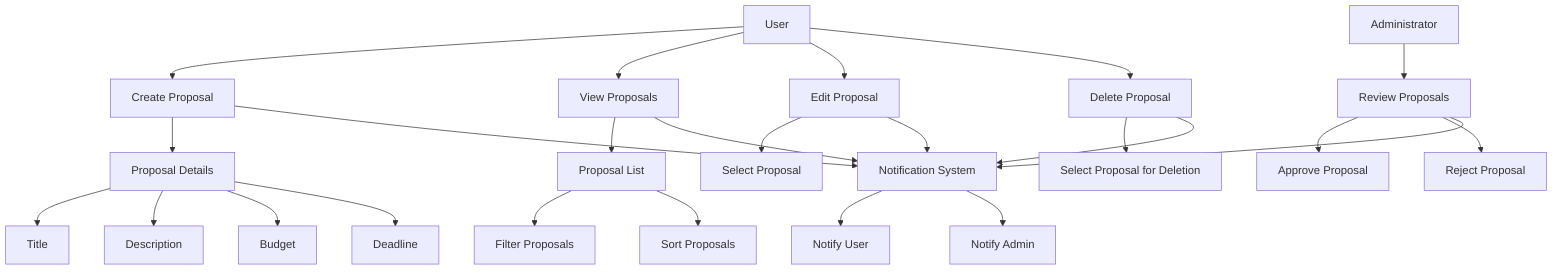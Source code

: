 graph TD
    A[User] --> B[Create Proposal]
    A --> C[View Proposals]
    A --> D[Edit Proposal]
    A --> E[Delete Proposal]
    
    B --> F[Proposal Details]
    F --> G[Title]
    F --> H[Description]
    F --> I[Budget]
    F --> J[Deadline]
    
    C --> K[Proposal List]
    K --> L[Filter Proposals]
    K --> M[Sort Proposals]
    
    D --> N[Select Proposal]
    
    E --> O[Select Proposal for Deletion]
    
    P[Administrator] --> Q[Review Proposals]
    Q --> R[Approve Proposal]
    Q --> S[Reject Proposal]
    
    T[Notification System] --> U[Notify User]
    T --> V[Notify Admin]
    
    B --> T
    C --> T
    D --> T
    E --> T
    Q --> T